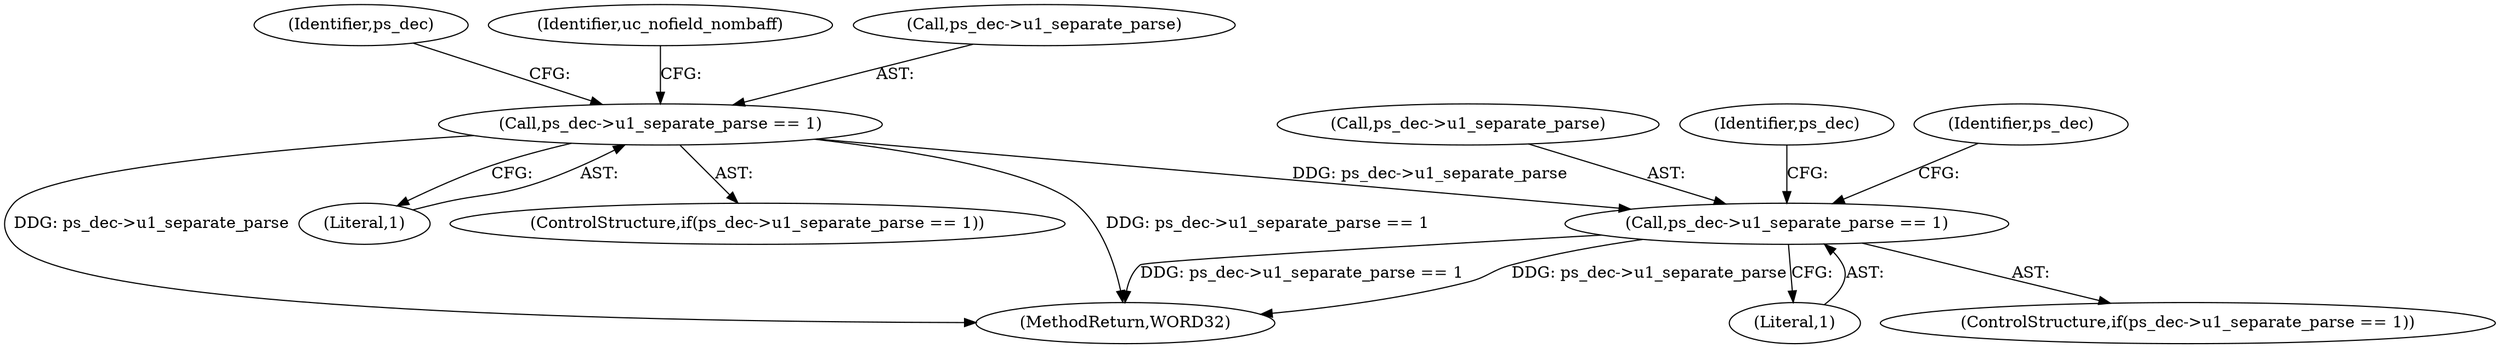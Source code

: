 digraph "0_Android_a78887bcffbc2995cf9ed72e0697acf560875e9e_2@pointer" {
"1002045" [label="(Call,ps_dec->u1_separate_parse == 1)"];
"1001629" [label="(Call,ps_dec->u1_separate_parse == 1)"];
"1001628" [label="(ControlStructure,if(ps_dec->u1_separate_parse == 1))"];
"1001629" [label="(Call,ps_dec->u1_separate_parse == 1)"];
"1002046" [label="(Call,ps_dec->u1_separate_parse)"];
"1002044" [label="(ControlStructure,if(ps_dec->u1_separate_parse == 1))"];
"1002053" [label="(Identifier,ps_dec)"];
"1002571" [label="(MethodReturn,WORD32)"];
"1002045" [label="(Call,ps_dec->u1_separate_parse == 1)"];
"1002049" [label="(Literal,1)"];
"1001638" [label="(Identifier,ps_dec)"];
"1001705" [label="(Identifier,uc_nofield_nombaff)"];
"1002066" [label="(Identifier,ps_dec)"];
"1001630" [label="(Call,ps_dec->u1_separate_parse)"];
"1001633" [label="(Literal,1)"];
"1002045" -> "1002044"  [label="AST: "];
"1002045" -> "1002049"  [label="CFG: "];
"1002046" -> "1002045"  [label="AST: "];
"1002049" -> "1002045"  [label="AST: "];
"1002053" -> "1002045"  [label="CFG: "];
"1002066" -> "1002045"  [label="CFG: "];
"1002045" -> "1002571"  [label="DDG: ps_dec->u1_separate_parse"];
"1002045" -> "1002571"  [label="DDG: ps_dec->u1_separate_parse == 1"];
"1001629" -> "1002045"  [label="DDG: ps_dec->u1_separate_parse"];
"1001629" -> "1001628"  [label="AST: "];
"1001629" -> "1001633"  [label="CFG: "];
"1001630" -> "1001629"  [label="AST: "];
"1001633" -> "1001629"  [label="AST: "];
"1001638" -> "1001629"  [label="CFG: "];
"1001705" -> "1001629"  [label="CFG: "];
"1001629" -> "1002571"  [label="DDG: ps_dec->u1_separate_parse == 1"];
"1001629" -> "1002571"  [label="DDG: ps_dec->u1_separate_parse"];
}
